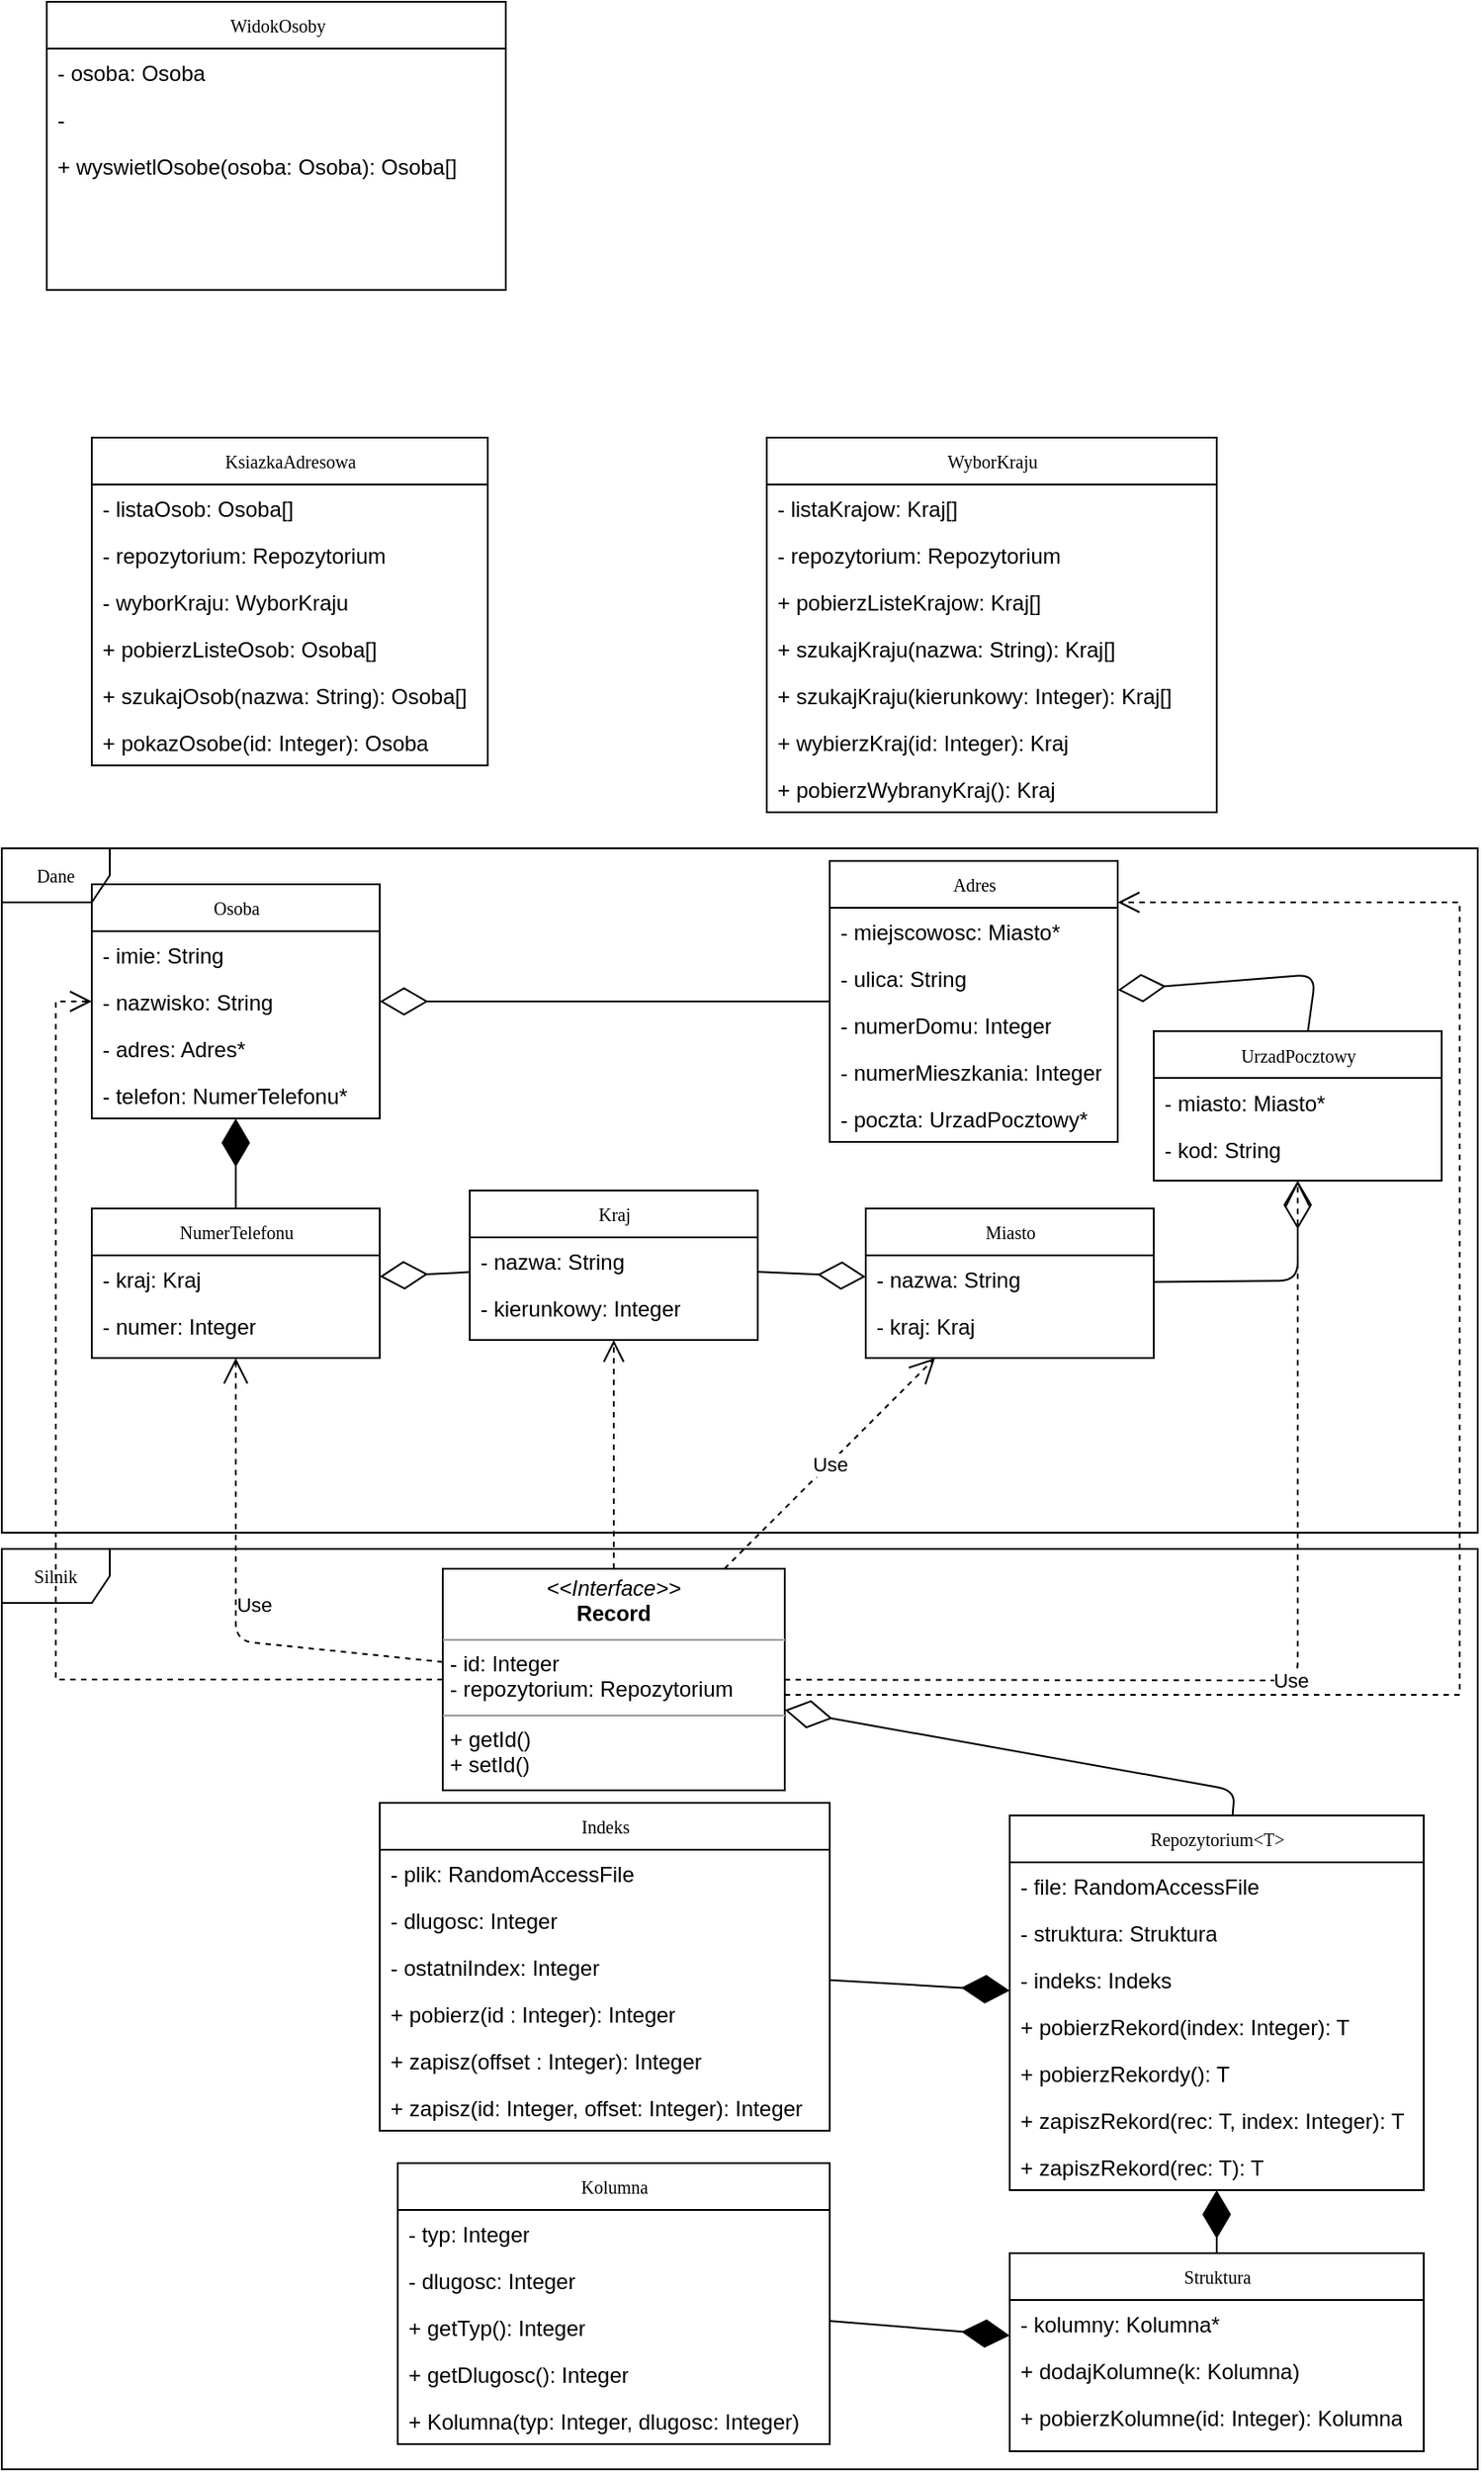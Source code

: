 <mxfile version="12.4.1" type="device" pages="1"><diagram name="Page-1" id="c4acf3e9-155e-7222-9cf6-157b1a14988f"><mxGraphModel dx="1102" dy="1714" grid="1" gridSize="10" guides="1" tooltips="1" connect="1" arrows="1" fold="1" page="1" pageScale="1" pageWidth="850" pageHeight="1100" background="#ffffff" math="0" shadow="0"><root><mxCell id="0"/><mxCell id="1" parent="0"/><mxCell id="GbTzi70fuvtkwH2ZHDg9-43" value="Silnik" style="shape=umlFrame;whiteSpace=wrap;html=1;rounded=0;shadow=0;comic=0;labelBackgroundColor=none;strokeWidth=1;fontFamily=Verdana;fontSize=10;align=center;" parent="1" vertex="1"><mxGeometry x="20" y="409" width="820" height="511" as="geometry"/></mxCell><mxCell id="17acba5748e5396b-1" value="Dane" style="shape=umlFrame;whiteSpace=wrap;html=1;rounded=0;shadow=0;comic=0;labelBackgroundColor=none;strokeWidth=1;fontFamily=Verdana;fontSize=10;align=center;" parent="1" vertex="1"><mxGeometry x="20" y="20" width="820" height="380" as="geometry"/></mxCell><mxCell id="17acba5748e5396b-2" value="Repozytorium&amp;lt;T&amp;gt;" style="swimlane;html=1;fontStyle=0;childLayout=stackLayout;horizontal=1;startSize=26;fillColor=none;horizontalStack=0;resizeParent=1;resizeLast=0;collapsible=1;marginBottom=0;swimlaneFillColor=#ffffff;rounded=0;shadow=0;comic=0;labelBackgroundColor=none;strokeWidth=1;fontFamily=Verdana;fontSize=10;align=center;" parent="1" vertex="1"><mxGeometry x="580" y="557" width="230" height="208" as="geometry"/></mxCell><mxCell id="17acba5748e5396b-3" value="- file: RandomAccessFile" style="text;html=1;strokeColor=none;fillColor=none;align=left;verticalAlign=top;spacingLeft=4;spacingRight=4;whiteSpace=wrap;overflow=hidden;rotatable=0;points=[[0,0.5],[1,0.5]];portConstraint=eastwest;" parent="17acba5748e5396b-2" vertex="1"><mxGeometry y="26" width="230" height="26" as="geometry"/></mxCell><mxCell id="17acba5748e5396b-4" value="- struktura: Struktura" style="text;html=1;strokeColor=none;fillColor=none;align=left;verticalAlign=top;spacingLeft=4;spacingRight=4;whiteSpace=wrap;overflow=hidden;rotatable=0;points=[[0,0.5],[1,0.5]];portConstraint=eastwest;" parent="17acba5748e5396b-2" vertex="1"><mxGeometry y="52" width="230" height="26" as="geometry"/></mxCell><mxCell id="GbTzi70fuvtkwH2ZHDg9-13" value="- indeks: Indeks" style="text;html=1;strokeColor=none;fillColor=none;align=left;verticalAlign=top;spacingLeft=4;spacingRight=4;whiteSpace=wrap;overflow=hidden;rotatable=0;points=[[0,0.5],[1,0.5]];portConstraint=eastwest;" parent="17acba5748e5396b-2" vertex="1"><mxGeometry y="78" width="230" height="26" as="geometry"/></mxCell><mxCell id="17acba5748e5396b-6" value="+ pobierzRekord(index: Integer): T" style="text;html=1;strokeColor=none;fillColor=none;align=left;verticalAlign=top;spacingLeft=4;spacingRight=4;whiteSpace=wrap;overflow=hidden;rotatable=0;points=[[0,0.5],[1,0.5]];portConstraint=eastwest;" parent="17acba5748e5396b-2" vertex="1"><mxGeometry y="104" width="230" height="26" as="geometry"/></mxCell><mxCell id="GbTzi70fuvtkwH2ZHDg9-14" value="+ pobierzRekordy(): T" style="text;html=1;strokeColor=none;fillColor=none;align=left;verticalAlign=top;spacingLeft=4;spacingRight=4;whiteSpace=wrap;overflow=hidden;rotatable=0;points=[[0,0.5],[1,0.5]];portConstraint=eastwest;" parent="17acba5748e5396b-2" vertex="1"><mxGeometry y="130" width="230" height="26" as="geometry"/></mxCell><mxCell id="17acba5748e5396b-10" value="+ zapiszRekord(rec: T, index: Integer): T" style="text;html=1;strokeColor=none;fillColor=none;align=left;verticalAlign=top;spacingLeft=4;spacingRight=4;whiteSpace=wrap;overflow=hidden;rotatable=0;points=[[0,0.5],[1,0.5]];portConstraint=eastwest;" parent="17acba5748e5396b-2" vertex="1"><mxGeometry y="156" width="230" height="26" as="geometry"/></mxCell><mxCell id="17acba5748e5396b-8" value="+ zapiszRekord(rec: T): T" style="text;html=1;strokeColor=none;fillColor=none;align=left;verticalAlign=top;spacingLeft=4;spacingRight=4;whiteSpace=wrap;overflow=hidden;rotatable=0;points=[[0,0.5],[1,0.5]];portConstraint=eastwest;" parent="17acba5748e5396b-2" vertex="1"><mxGeometry y="182" width="230" height="26" as="geometry"/></mxCell><mxCell id="17acba5748e5396b-20" value="Osoba" style="swimlane;html=1;fontStyle=0;childLayout=stackLayout;horizontal=1;startSize=26;fillColor=none;horizontalStack=0;resizeParent=1;resizeLast=0;collapsible=1;marginBottom=0;swimlaneFillColor=#ffffff;rounded=0;shadow=0;comic=0;labelBackgroundColor=none;strokeWidth=1;fontFamily=Verdana;fontSize=10;align=center;" parent="1" vertex="1"><mxGeometry x="70" y="40" width="160" height="130" as="geometry"/></mxCell><mxCell id="17acba5748e5396b-21" value="- imie: String" style="text;html=1;strokeColor=none;fillColor=none;align=left;verticalAlign=top;spacingLeft=4;spacingRight=4;whiteSpace=wrap;overflow=hidden;rotatable=0;points=[[0,0.5],[1,0.5]];portConstraint=eastwest;" parent="17acba5748e5396b-20" vertex="1"><mxGeometry y="26" width="160" height="26" as="geometry"/></mxCell><mxCell id="17acba5748e5396b-24" value="- nazwisko: String" style="text;html=1;strokeColor=none;fillColor=none;align=left;verticalAlign=top;spacingLeft=4;spacingRight=4;whiteSpace=wrap;overflow=hidden;rotatable=0;points=[[0,0.5],[1,0.5]];portConstraint=eastwest;" parent="17acba5748e5396b-20" vertex="1"><mxGeometry y="52" width="160" height="26" as="geometry"/></mxCell><mxCell id="17acba5748e5396b-26" value="- adres: Adres*" style="text;html=1;strokeColor=none;fillColor=none;align=left;verticalAlign=top;spacingLeft=4;spacingRight=4;whiteSpace=wrap;overflow=hidden;rotatable=0;points=[[0,0.5],[1,0.5]];portConstraint=eastwest;" parent="17acba5748e5396b-20" vertex="1"><mxGeometry y="78" width="160" height="26" as="geometry"/></mxCell><mxCell id="GbTzi70fuvtkwH2ZHDg9-1" value="- telefon: NumerTelefonu*" style="text;html=1;strokeColor=none;fillColor=none;align=left;verticalAlign=top;spacingLeft=4;spacingRight=4;whiteSpace=wrap;overflow=hidden;rotatable=0;points=[[0,0.5],[1,0.5]];portConstraint=eastwest;" parent="17acba5748e5396b-20" vertex="1"><mxGeometry y="104" width="160" height="26" as="geometry"/></mxCell><mxCell id="17acba5748e5396b-30" value="Adres" style="swimlane;html=1;fontStyle=0;childLayout=stackLayout;horizontal=1;startSize=26;fillColor=none;horizontalStack=0;resizeParent=1;resizeLast=0;collapsible=1;marginBottom=0;swimlaneFillColor=#ffffff;rounded=0;shadow=0;comic=0;labelBackgroundColor=none;strokeWidth=1;fontFamily=Verdana;fontSize=10;align=center;" parent="1" vertex="1"><mxGeometry x="480" y="27" width="160" height="156" as="geometry"/></mxCell><mxCell id="17acba5748e5396b-31" value="- miejscowosc: Miasto*" style="text;html=1;strokeColor=none;fillColor=none;align=left;verticalAlign=top;spacingLeft=4;spacingRight=4;whiteSpace=wrap;overflow=hidden;rotatable=0;points=[[0,0.5],[1,0.5]];portConstraint=eastwest;" parent="17acba5748e5396b-30" vertex="1"><mxGeometry y="26" width="160" height="26" as="geometry"/></mxCell><mxCell id="17acba5748e5396b-32" value="- ulica: String" style="text;html=1;strokeColor=none;fillColor=none;align=left;verticalAlign=top;spacingLeft=4;spacingRight=4;whiteSpace=wrap;overflow=hidden;rotatable=0;points=[[0,0.5],[1,0.5]];portConstraint=eastwest;" parent="17acba5748e5396b-30" vertex="1"><mxGeometry y="52" width="160" height="26" as="geometry"/></mxCell><mxCell id="17acba5748e5396b-33" value="- numerDomu: Integer" style="text;html=1;strokeColor=none;fillColor=none;align=left;verticalAlign=top;spacingLeft=4;spacingRight=4;whiteSpace=wrap;overflow=hidden;rotatable=0;points=[[0,0.5],[1,0.5]];portConstraint=eastwest;" parent="17acba5748e5396b-30" vertex="1"><mxGeometry y="78" width="160" height="26" as="geometry"/></mxCell><mxCell id="GbTzi70fuvtkwH2ZHDg9-2" value="- numerMieszkania: Integer" style="text;html=1;strokeColor=none;fillColor=none;align=left;verticalAlign=top;spacingLeft=4;spacingRight=4;whiteSpace=wrap;overflow=hidden;rotatable=0;points=[[0,0.5],[1,0.5]];portConstraint=eastwest;" parent="17acba5748e5396b-30" vertex="1"><mxGeometry y="104" width="160" height="26" as="geometry"/></mxCell><mxCell id="GbTzi70fuvtkwH2ZHDg9-3" value="- poczta: UrzadPocztowy*" style="text;html=1;strokeColor=none;fillColor=none;align=left;verticalAlign=top;spacingLeft=4;spacingRight=4;whiteSpace=wrap;overflow=hidden;rotatable=0;points=[[0,0.5],[1,0.5]];portConstraint=eastwest;" parent="17acba5748e5396b-30" vertex="1"><mxGeometry y="130" width="160" height="26" as="geometry"/></mxCell><mxCell id="5d2195bd80daf111-1" value="Struktura" style="swimlane;html=1;fontStyle=0;childLayout=stackLayout;horizontal=1;startSize=26;fillColor=none;horizontalStack=0;resizeParent=1;resizeLast=0;collapsible=1;marginBottom=0;swimlaneFillColor=#ffffff;rounded=0;shadow=0;comic=0;labelBackgroundColor=none;strokeWidth=1;fontFamily=Verdana;fontSize=10;align=center;" parent="1" vertex="1"><mxGeometry x="580" y="800" width="230" height="110" as="geometry"/></mxCell><mxCell id="5d2195bd80daf111-2" value="- kolumny: Kolumna*" style="text;html=1;strokeColor=none;fillColor=none;align=left;verticalAlign=top;spacingLeft=4;spacingRight=4;whiteSpace=wrap;overflow=hidden;rotatable=0;points=[[0,0.5],[1,0.5]];portConstraint=eastwest;" parent="5d2195bd80daf111-1" vertex="1"><mxGeometry y="26" width="230" height="26" as="geometry"/></mxCell><mxCell id="5d2195bd80daf111-4" value="+ dodajKolumne(k: Kolumna)" style="text;html=1;strokeColor=none;fillColor=none;align=left;verticalAlign=top;spacingLeft=4;spacingRight=4;whiteSpace=wrap;overflow=hidden;rotatable=0;points=[[0,0.5],[1,0.5]];portConstraint=eastwest;" parent="5d2195bd80daf111-1" vertex="1"><mxGeometry y="52" width="230" height="26" as="geometry"/></mxCell><mxCell id="GbTzi70fuvtkwH2ZHDg9-18" value="+ pobierzKolumne(id: Integer): Kolumna" style="text;html=1;strokeColor=none;fillColor=none;align=left;verticalAlign=top;spacingLeft=4;spacingRight=4;whiteSpace=wrap;overflow=hidden;rotatable=0;points=[[0,0.5],[1,0.5]];portConstraint=eastwest;" parent="5d2195bd80daf111-1" vertex="1"><mxGeometry y="78" width="230" height="26" as="geometry"/></mxCell><mxCell id="5d2195bd80daf111-5" value="NumerTelefonu" style="swimlane;html=1;fontStyle=0;childLayout=stackLayout;horizontal=1;startSize=26;fillColor=none;horizontalStack=0;resizeParent=1;resizeLast=0;collapsible=1;marginBottom=0;swimlaneFillColor=#ffffff;rounded=0;shadow=0;comic=0;labelBackgroundColor=none;strokeWidth=1;fontFamily=Verdana;fontSize=10;align=center;" parent="1" vertex="1"><mxGeometry x="70" y="220" width="160" height="83" as="geometry"/></mxCell><mxCell id="5d2195bd80daf111-6" value="- kraj: Kraj" style="text;html=1;strokeColor=none;fillColor=none;align=left;verticalAlign=top;spacingLeft=4;spacingRight=4;whiteSpace=wrap;overflow=hidden;rotatable=0;points=[[0,0.5],[1,0.5]];portConstraint=eastwest;" parent="5d2195bd80daf111-5" vertex="1"><mxGeometry y="26" width="160" height="26" as="geometry"/></mxCell><mxCell id="5d2195bd80daf111-7" value="- numer: Integer" style="text;html=1;strokeColor=none;fillColor=none;align=left;verticalAlign=top;spacingLeft=4;spacingRight=4;whiteSpace=wrap;overflow=hidden;rotatable=0;points=[[0,0.5],[1,0.5]];portConstraint=eastwest;" parent="5d2195bd80daf111-5" vertex="1"><mxGeometry y="52" width="160" height="26" as="geometry"/></mxCell><mxCell id="5d2195bd80daf111-24" style="edgeStyle=orthogonalEdgeStyle;rounded=0;html=1;dashed=1;labelBackgroundColor=none;startFill=0;endArrow=open;endFill=0;endSize=10;fontFamily=Verdana;fontSize=10;" parent="1" source="5d2195bd80daf111-19" target="17acba5748e5396b-30" edge="1"><mxGeometry relative="1" as="geometry"><Array as="points"><mxPoint x="830" y="490"/><mxPoint x="830" y="50"/></Array><mxPoint x="370" y="193" as="sourcePoint"/><mxPoint x="650" y="-40" as="targetPoint"/></mxGeometry></mxCell><mxCell id="5d2195bd80daf111-19" value="&lt;p style=&quot;margin: 0px ; margin-top: 4px ; text-align: center&quot;&gt;&lt;i&gt;&amp;lt;&amp;lt;Interface&amp;gt;&amp;gt;&lt;/i&gt;&lt;br&gt;&lt;b&gt;Record&lt;/b&gt;&lt;/p&gt;&lt;hr size=&quot;1&quot;&gt;&lt;p style=&quot;margin: 0px ; margin-left: 4px&quot;&gt;- id: Integer&lt;br&gt;&lt;/p&gt;&lt;p style=&quot;margin: 0px ; margin-left: 4px&quot;&gt;- repozytorium: Repozytorium&lt;/p&gt;&lt;hr size=&quot;1&quot;&gt;&lt;p style=&quot;margin: 0px ; margin-left: 4px&quot;&gt;+ getId()&lt;/p&gt;&lt;p style=&quot;margin: 0px ; margin-left: 4px&quot;&gt;+ setId()&lt;/p&gt;" style="verticalAlign=top;align=left;overflow=fill;fontSize=12;fontFamily=Helvetica;html=1;rounded=0;shadow=0;comic=0;labelBackgroundColor=none;strokeWidth=1" parent="1" vertex="1"><mxGeometry x="265" y="420" width="190" height="123" as="geometry"/></mxCell><mxCell id="GbTzi70fuvtkwH2ZHDg9-4" value="Kolumna" style="swimlane;html=1;fontStyle=0;childLayout=stackLayout;horizontal=1;startSize=26;fillColor=none;horizontalStack=0;resizeParent=1;resizeLast=0;collapsible=1;marginBottom=0;swimlaneFillColor=#ffffff;rounded=0;shadow=0;comic=0;labelBackgroundColor=none;strokeWidth=1;fontFamily=Verdana;fontSize=10;align=center;" parent="1" vertex="1"><mxGeometry x="240" y="750" width="240" height="156" as="geometry"/></mxCell><mxCell id="GbTzi70fuvtkwH2ZHDg9-5" value="- typ: Integer" style="text;html=1;strokeColor=none;fillColor=none;align=left;verticalAlign=top;spacingLeft=4;spacingRight=4;whiteSpace=wrap;overflow=hidden;rotatable=0;points=[[0,0.5],[1,0.5]];portConstraint=eastwest;" parent="GbTzi70fuvtkwH2ZHDg9-4" vertex="1"><mxGeometry y="26" width="240" height="26" as="geometry"/></mxCell><mxCell id="GbTzi70fuvtkwH2ZHDg9-6" value="- dlugosc: Integer" style="text;html=1;strokeColor=none;fillColor=none;align=left;verticalAlign=top;spacingLeft=4;spacingRight=4;whiteSpace=wrap;overflow=hidden;rotatable=0;points=[[0,0.5],[1,0.5]];portConstraint=eastwest;" parent="GbTzi70fuvtkwH2ZHDg9-4" vertex="1"><mxGeometry y="52" width="240" height="26" as="geometry"/></mxCell><mxCell id="GbTzi70fuvtkwH2ZHDg9-47" value="+ getTyp(): Integer" style="text;html=1;strokeColor=none;fillColor=none;align=left;verticalAlign=top;spacingLeft=4;spacingRight=4;whiteSpace=wrap;overflow=hidden;rotatable=0;points=[[0,0.5],[1,0.5]];portConstraint=eastwest;" parent="GbTzi70fuvtkwH2ZHDg9-4" vertex="1"><mxGeometry y="78" width="240" height="26" as="geometry"/></mxCell><mxCell id="GbTzi70fuvtkwH2ZHDg9-46" value="+ getDlugosc(): Integer" style="text;html=1;strokeColor=none;fillColor=none;align=left;verticalAlign=top;spacingLeft=4;spacingRight=4;whiteSpace=wrap;overflow=hidden;rotatable=0;points=[[0,0.5],[1,0.5]];portConstraint=eastwest;" parent="GbTzi70fuvtkwH2ZHDg9-4" vertex="1"><mxGeometry y="104" width="240" height="26" as="geometry"/></mxCell><mxCell id="GbTzi70fuvtkwH2ZHDg9-45" value="+ Kolumna(typ: Integer, dlugosc: Integer)" style="text;html=1;strokeColor=none;fillColor=none;align=left;verticalAlign=top;spacingLeft=4;spacingRight=4;whiteSpace=wrap;overflow=hidden;rotatable=0;points=[[0,0.5],[1,0.5]];portConstraint=eastwest;" parent="GbTzi70fuvtkwH2ZHDg9-4" vertex="1"><mxGeometry y="130" width="240" height="26" as="geometry"/></mxCell><mxCell id="GbTzi70fuvtkwH2ZHDg9-7" value="Indeks" style="swimlane;html=1;fontStyle=0;childLayout=stackLayout;horizontal=1;startSize=26;fillColor=none;horizontalStack=0;resizeParent=1;resizeLast=0;collapsible=1;marginBottom=0;swimlaneFillColor=#ffffff;rounded=0;shadow=0;comic=0;labelBackgroundColor=none;strokeWidth=1;fontFamily=Verdana;fontSize=10;align=center;" parent="1" vertex="1"><mxGeometry x="230" y="550" width="250" height="182" as="geometry"/></mxCell><mxCell id="GbTzi70fuvtkwH2ZHDg9-8" value="- plik: RandomAccessFile" style="text;html=1;strokeColor=none;fillColor=none;align=left;verticalAlign=top;spacingLeft=4;spacingRight=4;whiteSpace=wrap;overflow=hidden;rotatable=0;points=[[0,0.5],[1,0.5]];portConstraint=eastwest;" parent="GbTzi70fuvtkwH2ZHDg9-7" vertex="1"><mxGeometry y="26" width="250" height="26" as="geometry"/></mxCell><mxCell id="GbTzi70fuvtkwH2ZHDg9-9" value="- dlugosc: Integer" style="text;html=1;strokeColor=none;fillColor=none;align=left;verticalAlign=top;spacingLeft=4;spacingRight=4;whiteSpace=wrap;overflow=hidden;rotatable=0;points=[[0,0.5],[1,0.5]];portConstraint=eastwest;" parent="GbTzi70fuvtkwH2ZHDg9-7" vertex="1"><mxGeometry y="52" width="250" height="26" as="geometry"/></mxCell><mxCell id="17acba5748e5396b-9" value="- ostatniIndex: Integer" style="text;html=1;strokeColor=none;fillColor=none;align=left;verticalAlign=top;spacingLeft=4;spacingRight=4;whiteSpace=wrap;overflow=hidden;rotatable=0;points=[[0,0.5],[1,0.5]];portConstraint=eastwest;" parent="GbTzi70fuvtkwH2ZHDg9-7" vertex="1"><mxGeometry y="78" width="250" height="26" as="geometry"/></mxCell><mxCell id="GbTzi70fuvtkwH2ZHDg9-10" value="+ pobierz(id : Integer): Integer" style="text;html=1;strokeColor=none;fillColor=none;align=left;verticalAlign=top;spacingLeft=4;spacingRight=4;whiteSpace=wrap;overflow=hidden;rotatable=0;points=[[0,0.5],[1,0.5]];portConstraint=eastwest;" parent="GbTzi70fuvtkwH2ZHDg9-7" vertex="1"><mxGeometry y="104" width="250" height="26" as="geometry"/></mxCell><mxCell id="GbTzi70fuvtkwH2ZHDg9-11" value="+ zapisz(offset : Integer): Integer" style="text;html=1;strokeColor=none;fillColor=none;align=left;verticalAlign=top;spacingLeft=4;spacingRight=4;whiteSpace=wrap;overflow=hidden;rotatable=0;points=[[0,0.5],[1,0.5]];portConstraint=eastwest;" parent="GbTzi70fuvtkwH2ZHDg9-7" vertex="1"><mxGeometry y="130" width="250" height="26" as="geometry"/></mxCell><mxCell id="GbTzi70fuvtkwH2ZHDg9-12" value="+ zapisz(id: Integer, offset: Integer): Integer" style="text;html=1;strokeColor=none;fillColor=none;align=left;verticalAlign=top;spacingLeft=4;spacingRight=4;whiteSpace=wrap;overflow=hidden;rotatable=0;points=[[0,0.5],[1,0.5]];portConstraint=eastwest;" parent="GbTzi70fuvtkwH2ZHDg9-7" vertex="1"><mxGeometry y="156" width="250" height="26" as="geometry"/></mxCell><mxCell id="GbTzi70fuvtkwH2ZHDg9-15" value="Miasto" style="swimlane;html=1;fontStyle=0;childLayout=stackLayout;horizontal=1;startSize=26;fillColor=none;horizontalStack=0;resizeParent=1;resizeLast=0;collapsible=1;marginBottom=0;swimlaneFillColor=#ffffff;rounded=0;shadow=0;comic=0;labelBackgroundColor=none;strokeWidth=1;fontFamily=Verdana;fontSize=10;align=center;" parent="1" vertex="1"><mxGeometry x="500" y="220" width="160" height="83" as="geometry"/></mxCell><mxCell id="GbTzi70fuvtkwH2ZHDg9-16" value="- nazwa: String" style="text;html=1;strokeColor=none;fillColor=none;align=left;verticalAlign=top;spacingLeft=4;spacingRight=4;whiteSpace=wrap;overflow=hidden;rotatable=0;points=[[0,0.5],[1,0.5]];portConstraint=eastwest;" parent="GbTzi70fuvtkwH2ZHDg9-15" vertex="1"><mxGeometry y="26" width="160" height="26" as="geometry"/></mxCell><mxCell id="GbTzi70fuvtkwH2ZHDg9-17" value="- kraj: Kraj" style="text;html=1;strokeColor=none;fillColor=none;align=left;verticalAlign=top;spacingLeft=4;spacingRight=4;whiteSpace=wrap;overflow=hidden;rotatable=0;points=[[0,0.5],[1,0.5]];portConstraint=eastwest;" parent="GbTzi70fuvtkwH2ZHDg9-15" vertex="1"><mxGeometry y="52" width="160" height="26" as="geometry"/></mxCell><mxCell id="GbTzi70fuvtkwH2ZHDg9-19" value="UrzadPocztowy" style="swimlane;html=1;fontStyle=0;childLayout=stackLayout;horizontal=1;startSize=26;fillColor=none;horizontalStack=0;resizeParent=1;resizeLast=0;collapsible=1;marginBottom=0;swimlaneFillColor=#ffffff;rounded=0;shadow=0;comic=0;labelBackgroundColor=none;strokeWidth=1;fontFamily=Verdana;fontSize=10;align=center;" parent="1" vertex="1"><mxGeometry x="660" y="121.5" width="160" height="83" as="geometry"/></mxCell><mxCell id="GbTzi70fuvtkwH2ZHDg9-20" value="- miasto: Miasto*" style="text;html=1;strokeColor=none;fillColor=none;align=left;verticalAlign=top;spacingLeft=4;spacingRight=4;whiteSpace=wrap;overflow=hidden;rotatable=0;points=[[0,0.5],[1,0.5]];portConstraint=eastwest;" parent="GbTzi70fuvtkwH2ZHDg9-19" vertex="1"><mxGeometry y="26" width="160" height="26" as="geometry"/></mxCell><mxCell id="GbTzi70fuvtkwH2ZHDg9-21" value="- kod: String" style="text;html=1;strokeColor=none;fillColor=none;align=left;verticalAlign=top;spacingLeft=4;spacingRight=4;whiteSpace=wrap;overflow=hidden;rotatable=0;points=[[0,0.5],[1,0.5]];portConstraint=eastwest;" parent="GbTzi70fuvtkwH2ZHDg9-19" vertex="1"><mxGeometry y="52" width="160" height="26" as="geometry"/></mxCell><mxCell id="17acba5748e5396b-44" value="Kraj" style="swimlane;html=1;fontStyle=0;childLayout=stackLayout;horizontal=1;startSize=26;fillColor=none;horizontalStack=0;resizeParent=1;resizeLast=0;collapsible=1;marginBottom=0;swimlaneFillColor=#ffffff;rounded=0;shadow=0;comic=0;labelBackgroundColor=none;strokeWidth=1;fontFamily=Verdana;fontSize=10;align=center;" parent="1" vertex="1"><mxGeometry x="280" y="210" width="160" height="83" as="geometry"/></mxCell><mxCell id="17acba5748e5396b-45" value="- nazwa: String" style="text;html=1;strokeColor=none;fillColor=none;align=left;verticalAlign=top;spacingLeft=4;spacingRight=4;whiteSpace=wrap;overflow=hidden;rotatable=0;points=[[0,0.5],[1,0.5]];portConstraint=eastwest;" parent="17acba5748e5396b-44" vertex="1"><mxGeometry y="26" width="160" height="26" as="geometry"/></mxCell><mxCell id="17acba5748e5396b-47" value="- kierunkowy: Integer" style="text;html=1;strokeColor=none;fillColor=none;align=left;verticalAlign=top;spacingLeft=4;spacingRight=4;whiteSpace=wrap;overflow=hidden;rotatable=0;points=[[0,0.5],[1,0.5]];portConstraint=eastwest;" parent="17acba5748e5396b-44" vertex="1"><mxGeometry y="52" width="160" height="26" as="geometry"/></mxCell><mxCell id="GbTzi70fuvtkwH2ZHDg9-22" style="edgeStyle=orthogonalEdgeStyle;rounded=0;html=1;dashed=1;labelBackgroundColor=none;startFill=0;endArrow=open;endFill=0;endSize=10;fontFamily=Verdana;fontSize=10;" parent="1" source="5d2195bd80daf111-19" target="17acba5748e5396b-44" edge="1"><mxGeometry relative="1" as="geometry"><Array as="points"/><mxPoint x="230" y="340" as="sourcePoint"/><mxPoint x="830" y="183" as="targetPoint"/></mxGeometry></mxCell><mxCell id="GbTzi70fuvtkwH2ZHDg9-23" value="" style="endArrow=diamondThin;endFill=1;endSize=24;html=1;" parent="1" source="GbTzi70fuvtkwH2ZHDg9-7" target="17acba5748e5396b-2" edge="1"><mxGeometry width="160" relative="1" as="geometry"><mxPoint x="140" y="950" as="sourcePoint"/><mxPoint x="300" y="950" as="targetPoint"/></mxGeometry></mxCell><mxCell id="GbTzi70fuvtkwH2ZHDg9-24" value="" style="endArrow=diamondThin;endFill=1;endSize=24;html=1;" parent="1" source="5d2195bd80daf111-1" target="17acba5748e5396b-2" edge="1"><mxGeometry width="160" relative="1" as="geometry"><mxPoint x="220" y="950" as="sourcePoint"/><mxPoint x="380" y="950" as="targetPoint"/></mxGeometry></mxCell><mxCell id="GbTzi70fuvtkwH2ZHDg9-25" value="" style="endArrow=diamondThin;endFill=1;endSize=24;html=1;" parent="1" source="GbTzi70fuvtkwH2ZHDg9-4" target="5d2195bd80daf111-1" edge="1"><mxGeometry width="160" relative="1" as="geometry"><mxPoint x="80" y="990" as="sourcePoint"/><mxPoint x="240" y="990" as="targetPoint"/></mxGeometry></mxCell><mxCell id="GbTzi70fuvtkwH2ZHDg9-28" value="" style="endArrow=diamondThin;endFill=0;endSize=24;html=1;" parent="1" source="17acba5748e5396b-44" target="5d2195bd80daf111-5" edge="1"><mxGeometry width="160" relative="1" as="geometry"><mxPoint x="480" y="420" as="sourcePoint"/><mxPoint x="640" y="420" as="targetPoint"/></mxGeometry></mxCell><mxCell id="GbTzi70fuvtkwH2ZHDg9-29" value="" style="endArrow=diamondThin;endFill=0;endSize=24;html=1;" parent="1" source="17acba5748e5396b-44" target="GbTzi70fuvtkwH2ZHDg9-15" edge="1"><mxGeometry width="160" relative="1" as="geometry"><mxPoint x="420" y="420" as="sourcePoint"/><mxPoint x="580" y="420" as="targetPoint"/></mxGeometry></mxCell><mxCell id="GbTzi70fuvtkwH2ZHDg9-31" value="" style="endArrow=diamondThin;endFill=1;endSize=24;html=1;" parent="1" source="5d2195bd80daf111-5" target="17acba5748e5396b-20" edge="1"><mxGeometry width="160" relative="1" as="geometry"><mxPoint x="450" y="410" as="sourcePoint"/><mxPoint x="610" y="410" as="targetPoint"/></mxGeometry></mxCell><mxCell id="GbTzi70fuvtkwH2ZHDg9-32" value="" style="endArrow=diamondThin;endFill=0;endSize=24;html=1;" parent="1" source="17acba5748e5396b-30" target="17acba5748e5396b-20" edge="1"><mxGeometry width="160" relative="1" as="geometry"><mxPoint x="400" y="400" as="sourcePoint"/><mxPoint x="560" y="400" as="targetPoint"/></mxGeometry></mxCell><mxCell id="GbTzi70fuvtkwH2ZHDg9-33" value="" style="endArrow=diamondThin;endFill=0;endSize=24;html=1;" parent="1" source="GbTzi70fuvtkwH2ZHDg9-15" target="GbTzi70fuvtkwH2ZHDg9-19" edge="1"><mxGeometry width="160" relative="1" as="geometry"><mxPoint x="470" y="430" as="sourcePoint"/><mxPoint x="630" y="430" as="targetPoint"/><Array as="points"><mxPoint x="740" y="260"/></Array></mxGeometry></mxCell><mxCell id="GbTzi70fuvtkwH2ZHDg9-34" value="" style="endArrow=diamondThin;endFill=0;endSize=24;html=1;" parent="1" source="GbTzi70fuvtkwH2ZHDg9-19" target="17acba5748e5396b-30" edge="1"><mxGeometry width="160" relative="1" as="geometry"><mxPoint x="510" y="400" as="sourcePoint"/><mxPoint x="670" y="400" as="targetPoint"/><Array as="points"><mxPoint x="750" y="90"/></Array></mxGeometry></mxCell><mxCell id="GbTzi70fuvtkwH2ZHDg9-36" value="Use" style="endArrow=open;endSize=12;dashed=1;html=1;" parent="1" source="5d2195bd80daf111-19" target="5d2195bd80daf111-5" edge="1"><mxGeometry x="-0.21" y="-21" width="160" relative="1" as="geometry"><mxPoint x="110" y="390" as="sourcePoint"/><mxPoint x="270" y="390" as="targetPoint"/><Array as="points"><mxPoint x="150" y="460"/></Array><mxPoint as="offset"/></mxGeometry></mxCell><mxCell id="GbTzi70fuvtkwH2ZHDg9-37" value="Use" style="endArrow=open;endSize=12;dashed=1;html=1;" parent="1" source="5d2195bd80daf111-19" target="GbTzi70fuvtkwH2ZHDg9-19" edge="1"><mxGeometry width="160" relative="1" as="geometry"><mxPoint x="570" y="430" as="sourcePoint"/><mxPoint x="791" y="208" as="targetPoint"/><Array as="points"><mxPoint x="740" y="482"/></Array></mxGeometry></mxCell><mxCell id="GbTzi70fuvtkwH2ZHDg9-41" value="Use" style="endArrow=open;endSize=12;dashed=1;html=1;" parent="1" source="5d2195bd80daf111-19" target="GbTzi70fuvtkwH2ZHDg9-15" edge="1"><mxGeometry width="160" relative="1" as="geometry"><mxPoint x="450" y="370" as="sourcePoint"/><mxPoint x="610" y="370" as="targetPoint"/></mxGeometry></mxCell><mxCell id="GbTzi70fuvtkwH2ZHDg9-42" value="" style="endArrow=diamondThin;endFill=0;endSize=24;html=1;" parent="1" source="17acba5748e5396b-2" target="5d2195bd80daf111-19" edge="1"><mxGeometry width="160" relative="1" as="geometry"><mxPoint x="600" y="550" as="sourcePoint"/><mxPoint x="760" y="550" as="targetPoint"/><Array as="points"><mxPoint x="705" y="543"/></Array></mxGeometry></mxCell><mxCell id="5d2195bd80daf111-23" style="edgeStyle=orthogonalEdgeStyle;rounded=0;html=1;dashed=1;labelBackgroundColor=none;startFill=0;endArrow=open;endFill=0;endSize=10;fontFamily=Verdana;fontSize=10;" parent="1" source="5d2195bd80daf111-19" target="17acba5748e5396b-20" edge="1"><mxGeometry relative="1" as="geometry"><Array as="points"><mxPoint x="50" y="482"/><mxPoint x="50" y="105"/></Array></mxGeometry></mxCell><mxCell id="0_Z4i4UHBFPesTEMRvbm-1" value="KsiazkaAdresowa" style="swimlane;html=1;fontStyle=0;childLayout=stackLayout;horizontal=1;startSize=26;fillColor=none;horizontalStack=0;resizeParent=1;resizeLast=0;collapsible=1;marginBottom=0;swimlaneFillColor=#ffffff;rounded=0;shadow=0;comic=0;labelBackgroundColor=none;strokeWidth=1;fontFamily=Verdana;fontSize=10;align=center;" vertex="1" parent="1"><mxGeometry x="70" y="-208" width="220" height="182" as="geometry"/></mxCell><mxCell id="0_Z4i4UHBFPesTEMRvbm-2" value="- listaOsob: Osoba[]" style="text;html=1;strokeColor=none;fillColor=none;align=left;verticalAlign=top;spacingLeft=4;spacingRight=4;whiteSpace=wrap;overflow=hidden;rotatable=0;points=[[0,0.5],[1,0.5]];portConstraint=eastwest;" vertex="1" parent="0_Z4i4UHBFPesTEMRvbm-1"><mxGeometry y="26" width="220" height="26" as="geometry"/></mxCell><mxCell id="0_Z4i4UHBFPesTEMRvbm-3" value="- repozytorium: Repozytorium" style="text;html=1;strokeColor=none;fillColor=none;align=left;verticalAlign=top;spacingLeft=4;spacingRight=4;whiteSpace=wrap;overflow=hidden;rotatable=0;points=[[0,0.5],[1,0.5]];portConstraint=eastwest;" vertex="1" parent="0_Z4i4UHBFPesTEMRvbm-1"><mxGeometry y="52" width="220" height="26" as="geometry"/></mxCell><mxCell id="0_Z4i4UHBFPesTEMRvbm-7" value="- wyborKraju: WyborKraju" style="text;html=1;strokeColor=none;fillColor=none;align=left;verticalAlign=top;spacingLeft=4;spacingRight=4;whiteSpace=wrap;overflow=hidden;rotatable=0;points=[[0,0.5],[1,0.5]];portConstraint=eastwest;" vertex="1" parent="0_Z4i4UHBFPesTEMRvbm-1"><mxGeometry y="78" width="220" height="26" as="geometry"/></mxCell><mxCell id="0_Z4i4UHBFPesTEMRvbm-4" value="+ pobierzListeOsob: Osoba[]" style="text;html=1;strokeColor=none;fillColor=none;align=left;verticalAlign=top;spacingLeft=4;spacingRight=4;whiteSpace=wrap;overflow=hidden;rotatable=0;points=[[0,0.5],[1,0.5]];portConstraint=eastwest;" vertex="1" parent="0_Z4i4UHBFPesTEMRvbm-1"><mxGeometry y="104" width="220" height="26" as="geometry"/></mxCell><mxCell id="0_Z4i4UHBFPesTEMRvbm-5" value="+ szukajOsob(nazwa: String): Osoba[]" style="text;html=1;strokeColor=none;fillColor=none;align=left;verticalAlign=top;spacingLeft=4;spacingRight=4;whiteSpace=wrap;overflow=hidden;rotatable=0;points=[[0,0.5],[1,0.5]];portConstraint=eastwest;" vertex="1" parent="0_Z4i4UHBFPesTEMRvbm-1"><mxGeometry y="130" width="220" height="26" as="geometry"/></mxCell><mxCell id="0_Z4i4UHBFPesTEMRvbm-6" value="+ pokazOsobe(id: Integer): Osoba" style="text;html=1;strokeColor=none;fillColor=none;align=left;verticalAlign=top;spacingLeft=4;spacingRight=4;whiteSpace=wrap;overflow=hidden;rotatable=0;points=[[0,0.5],[1,0.5]];portConstraint=eastwest;" vertex="1" parent="0_Z4i4UHBFPesTEMRvbm-1"><mxGeometry y="156" width="220" height="26" as="geometry"/></mxCell><mxCell id="0_Z4i4UHBFPesTEMRvbm-8" value="WyborKraju" style="swimlane;html=1;fontStyle=0;childLayout=stackLayout;horizontal=1;startSize=26;fillColor=none;horizontalStack=0;resizeParent=1;resizeLast=0;collapsible=1;marginBottom=0;swimlaneFillColor=#ffffff;rounded=0;shadow=0;comic=0;labelBackgroundColor=none;strokeWidth=1;fontFamily=Verdana;fontSize=10;align=center;" vertex="1" parent="1"><mxGeometry x="445" y="-208" width="250" height="208" as="geometry"/></mxCell><mxCell id="0_Z4i4UHBFPesTEMRvbm-9" value="- listaKrajow: Kraj[]" style="text;html=1;strokeColor=none;fillColor=none;align=left;verticalAlign=top;spacingLeft=4;spacingRight=4;whiteSpace=wrap;overflow=hidden;rotatable=0;points=[[0,0.5],[1,0.5]];portConstraint=eastwest;" vertex="1" parent="0_Z4i4UHBFPesTEMRvbm-8"><mxGeometry y="26" width="250" height="26" as="geometry"/></mxCell><mxCell id="0_Z4i4UHBFPesTEMRvbm-10" value="- repozytorium: Repozytorium" style="text;html=1;strokeColor=none;fillColor=none;align=left;verticalAlign=top;spacingLeft=4;spacingRight=4;whiteSpace=wrap;overflow=hidden;rotatable=0;points=[[0,0.5],[1,0.5]];portConstraint=eastwest;" vertex="1" parent="0_Z4i4UHBFPesTEMRvbm-8"><mxGeometry y="52" width="250" height="26" as="geometry"/></mxCell><mxCell id="0_Z4i4UHBFPesTEMRvbm-11" value="+ pobierzListeKrajow: Kraj[]" style="text;html=1;strokeColor=none;fillColor=none;align=left;verticalAlign=top;spacingLeft=4;spacingRight=4;whiteSpace=wrap;overflow=hidden;rotatable=0;points=[[0,0.5],[1,0.5]];portConstraint=eastwest;" vertex="1" parent="0_Z4i4UHBFPesTEMRvbm-8"><mxGeometry y="78" width="250" height="26" as="geometry"/></mxCell><mxCell id="0_Z4i4UHBFPesTEMRvbm-12" value="+ szukajKraju(nazwa: String): Kraj[]" style="text;html=1;strokeColor=none;fillColor=none;align=left;verticalAlign=top;spacingLeft=4;spacingRight=4;whiteSpace=wrap;overflow=hidden;rotatable=0;points=[[0,0.5],[1,0.5]];portConstraint=eastwest;" vertex="1" parent="0_Z4i4UHBFPesTEMRvbm-8"><mxGeometry y="104" width="250" height="26" as="geometry"/></mxCell><mxCell id="0_Z4i4UHBFPesTEMRvbm-14" value="+ szukajKraju(kierunkowy: Integer): Kraj[]" style="text;html=1;strokeColor=none;fillColor=none;align=left;verticalAlign=top;spacingLeft=4;spacingRight=4;whiteSpace=wrap;overflow=hidden;rotatable=0;points=[[0,0.5],[1,0.5]];portConstraint=eastwest;" vertex="1" parent="0_Z4i4UHBFPesTEMRvbm-8"><mxGeometry y="130" width="250" height="26" as="geometry"/></mxCell><mxCell id="0_Z4i4UHBFPesTEMRvbm-13" value="+ wybierzKraj(id: Integer): Kraj" style="text;html=1;strokeColor=none;fillColor=none;align=left;verticalAlign=top;spacingLeft=4;spacingRight=4;whiteSpace=wrap;overflow=hidden;rotatable=0;points=[[0,0.5],[1,0.5]];portConstraint=eastwest;" vertex="1" parent="0_Z4i4UHBFPesTEMRvbm-8"><mxGeometry y="156" width="250" height="26" as="geometry"/></mxCell><mxCell id="0_Z4i4UHBFPesTEMRvbm-15" value="+ pobierzWybranyKraj(): Kraj" style="text;html=1;strokeColor=none;fillColor=none;align=left;verticalAlign=top;spacingLeft=4;spacingRight=4;whiteSpace=wrap;overflow=hidden;rotatable=0;points=[[0,0.5],[1,0.5]];portConstraint=eastwest;" vertex="1" parent="0_Z4i4UHBFPesTEMRvbm-8"><mxGeometry y="182" width="250" height="26" as="geometry"/></mxCell><mxCell id="0_Z4i4UHBFPesTEMRvbm-16" value="WidokOsoby" style="swimlane;html=1;fontStyle=0;childLayout=stackLayout;horizontal=1;startSize=26;fillColor=none;horizontalStack=0;resizeParent=1;resizeLast=0;collapsible=1;marginBottom=0;swimlaneFillColor=#ffffff;rounded=0;shadow=0;comic=0;labelBackgroundColor=none;strokeWidth=1;fontFamily=Verdana;fontSize=10;align=center;" vertex="1" parent="1"><mxGeometry x="45" y="-450" width="255" height="160" as="geometry"/></mxCell><mxCell id="0_Z4i4UHBFPesTEMRvbm-17" value="- osoba: Osoba" style="text;html=1;strokeColor=none;fillColor=none;align=left;verticalAlign=top;spacingLeft=4;spacingRight=4;whiteSpace=wrap;overflow=hidden;rotatable=0;points=[[0,0.5],[1,0.5]];portConstraint=eastwest;" vertex="1" parent="0_Z4i4UHBFPesTEMRvbm-16"><mxGeometry y="26" width="255" height="26" as="geometry"/></mxCell><mxCell id="0_Z4i4UHBFPesTEMRvbm-19" value="-&amp;nbsp;" style="text;html=1;strokeColor=none;fillColor=none;align=left;verticalAlign=top;spacingLeft=4;spacingRight=4;whiteSpace=wrap;overflow=hidden;rotatable=0;points=[[0,0.5],[1,0.5]];portConstraint=eastwest;" vertex="1" parent="0_Z4i4UHBFPesTEMRvbm-16"><mxGeometry y="52" width="255" height="26" as="geometry"/></mxCell><mxCell id="0_Z4i4UHBFPesTEMRvbm-20" value="+ wyswietlOsobe(osoba: Osoba): Osoba[]" style="text;html=1;strokeColor=none;fillColor=none;align=left;verticalAlign=top;spacingLeft=4;spacingRight=4;whiteSpace=wrap;overflow=hidden;rotatable=0;points=[[0,0.5],[1,0.5]];portConstraint=eastwest;" vertex="1" parent="0_Z4i4UHBFPesTEMRvbm-16"><mxGeometry y="78" width="255" height="26" as="geometry"/></mxCell></root></mxGraphModel></diagram></mxfile>